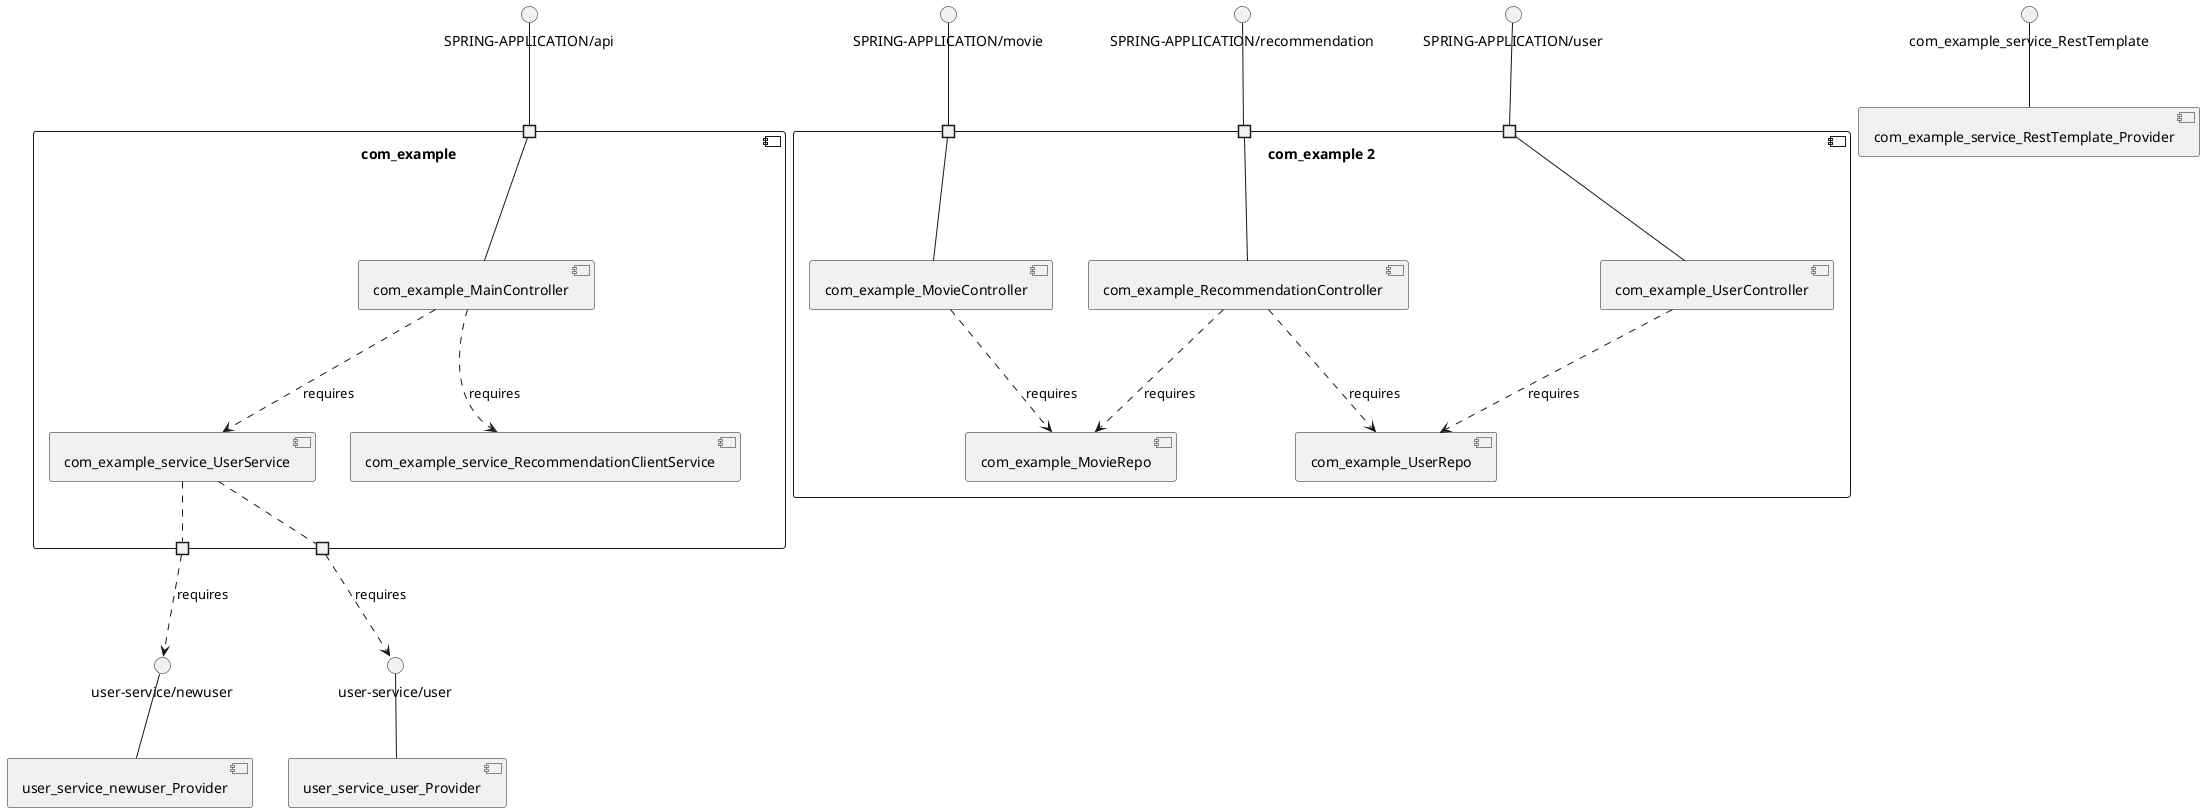 @startuml
skinparam fixCircleLabelOverlapping true
skinparam componentStyle uml2
component "com_example\n\n\n\n\n\n" {
[com_example_service_RecommendationClientService]
[com_example_MainController]
[com_example_service_UserService]
portin " " as com_example_requires_SPRING_APPLICATION_api
portout " " as com_example_provides_user_service_newuser
portout " " as com_example_provides_user_service_user
[com_example_MainController]..>[com_example_service_RecommendationClientService] : requires
[com_example_MainController]..>[com_example_service_UserService] : requires
"com_example_requires_SPRING_APPLICATION_api"--[com_example_MainController]
[com_example_service_UserService].."com_example_provides_user_service_user"
[com_example_service_UserService].."com_example_provides_user_service_newuser"
}
interface "SPRING-APPLICATION/api" as interface.SPRING_APPLICATION_api
interface.SPRING_APPLICATION_api--"com_example_requires_SPRING_APPLICATION_api"
interface "user-service/newuser" as interface.user_service_newuser
"com_example_provides_user_service_newuser"..>interface.user_service_newuser : requires
interface "user-service/user" as interface.user_service_user
"com_example_provides_user_service_user"..>interface.user_service_user : requires
component "com_example 2\n\n\n\n\n\n" {
[com_example_UserController]
[com_example_RecommendationController]
[com_example_UserRepo]
[com_example_MovieRepo]
[com_example_MovieController]
portin " " as com_example_2_requires_SPRING_APPLICATION_movie
portin " " as com_example_2_requires_SPRING_APPLICATION_recommendation
portin " " as com_example_2_requires_SPRING_APPLICATION_user
[com_example_RecommendationController]..>[com_example_MovieRepo] : requires
[com_example_UserController]..>[com_example_UserRepo] : requires
[com_example_RecommendationController]..>[com_example_UserRepo] : requires
[com_example_MovieController]..>[com_example_MovieRepo] : requires
"com_example_2_requires_SPRING_APPLICATION_recommendation"--[com_example_RecommendationController]
"com_example_2_requires_SPRING_APPLICATION_movie"--[com_example_MovieController]
"com_example_2_requires_SPRING_APPLICATION_user"--[com_example_UserController]
}
interface "SPRING-APPLICATION/movie" as interface.SPRING_APPLICATION_movie
interface.SPRING_APPLICATION_movie--"com_example_2_requires_SPRING_APPLICATION_movie"
interface "SPRING-APPLICATION/recommendation" as interface.SPRING_APPLICATION_recommendation
interface.SPRING_APPLICATION_recommendation--"com_example_2_requires_SPRING_APPLICATION_recommendation"
interface "SPRING-APPLICATION/user" as interface.SPRING_APPLICATION_user
interface.SPRING_APPLICATION_user--"com_example_2_requires_SPRING_APPLICATION_user"
interface "com_example_service_RestTemplate" as interface.com_example_service_RestTemplate
interface.com_example_service_RestTemplate--[com_example_service_RestTemplate_Provider]
interface "user-service/newuser" as interface.user_service_newuser
interface.user_service_newuser--[user_service_newuser_Provider]
interface "user-service/user" as interface.user_service_user
interface.user_service_user--[user_service_user_Provider]

@enduml
